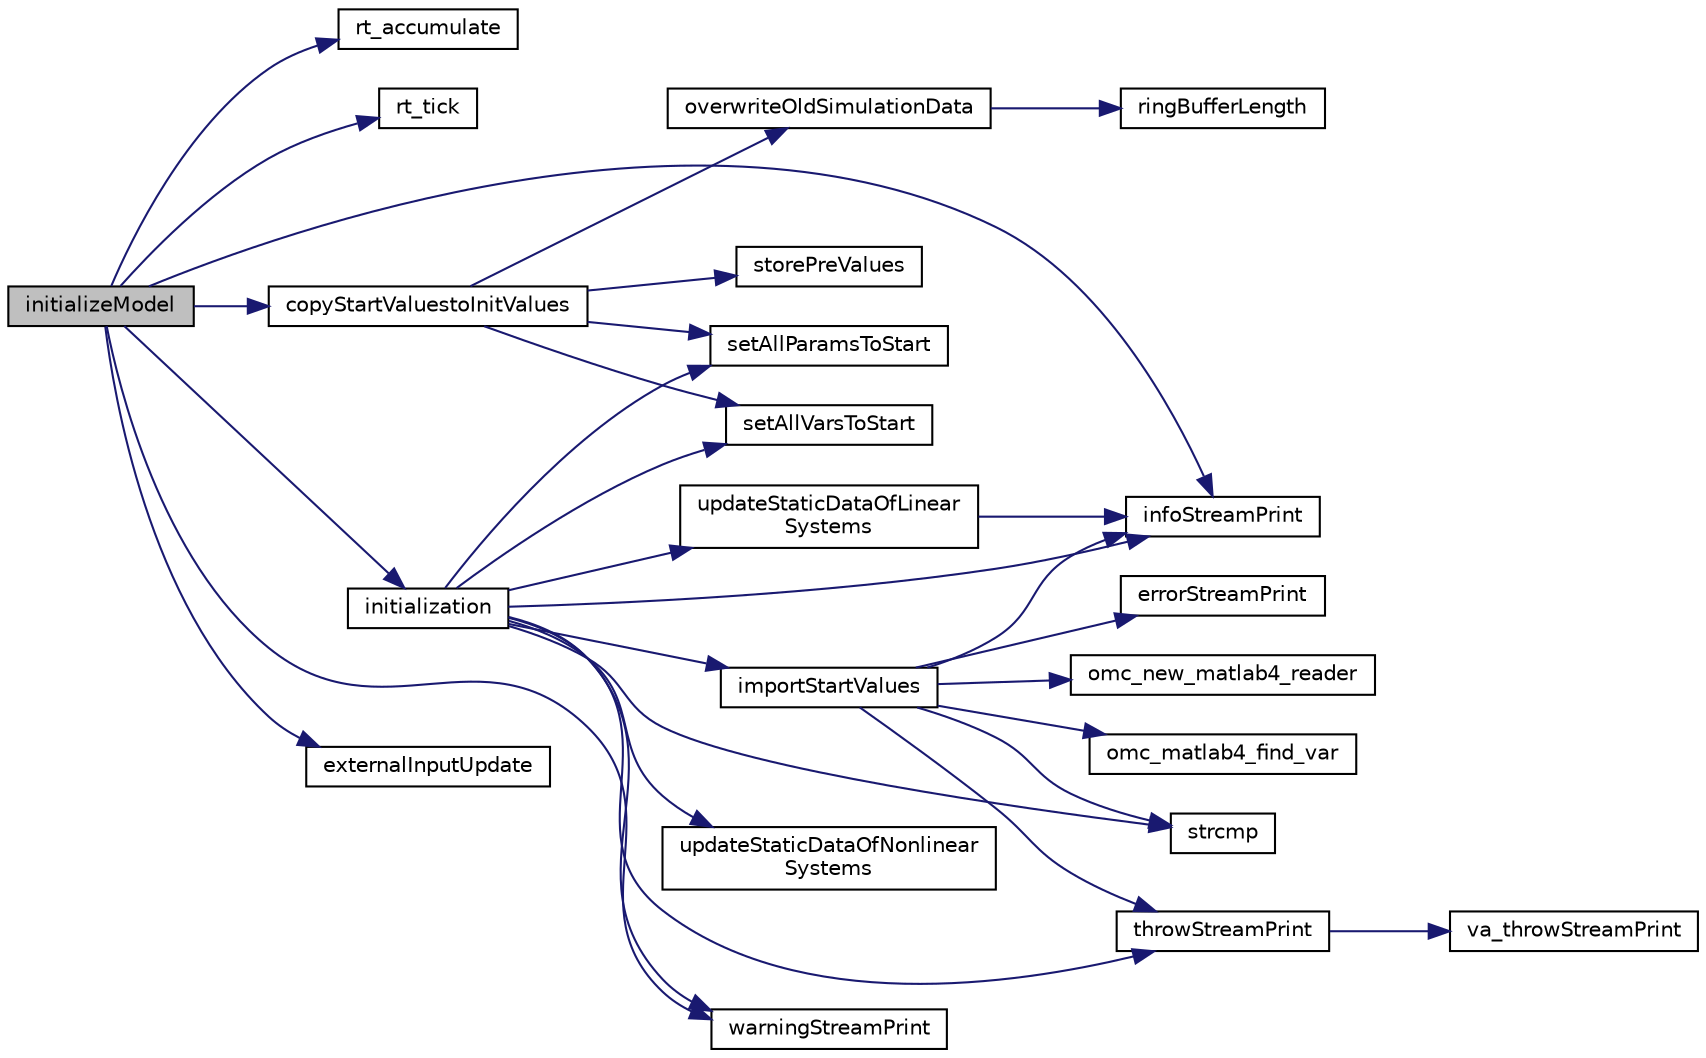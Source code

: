 digraph "initializeModel"
{
  edge [fontname="Helvetica",fontsize="10",labelfontname="Helvetica",labelfontsize="10"];
  node [fontname="Helvetica",fontsize="10",shape=record];
  rankdir="LR";
  Node17 [label="initializeModel",height=0.2,width=0.4,color="black", fillcolor="grey75", style="filled", fontcolor="black"];
  Node17 -> Node18 [color="midnightblue",fontsize="10",style="solid",fontname="Helvetica"];
  Node18 [label="rt_accumulate",height=0.2,width=0.4,color="black", fillcolor="white", style="filled",URL="$d7/d28/rtclock_8c.html#a3fac082492fd21c4f22d61f43ff9f349"];
  Node17 -> Node19 [color="midnightblue",fontsize="10",style="solid",fontname="Helvetica"];
  Node19 [label="rt_tick",height=0.2,width=0.4,color="black", fillcolor="white", style="filled",URL="$d7/d28/rtclock_8c.html#a3f601ddb8ffcd5269c769bad9b92544d"];
  Node17 -> Node20 [color="midnightblue",fontsize="10",style="solid",fontname="Helvetica"];
  Node20 [label="copyStartValuestoInitValues",height=0.2,width=0.4,color="black", fillcolor="white", style="filled",URL="$d6/dd5/model__help_8c.html#af32fe0740f6a477bdd896cad9038821c"];
  Node20 -> Node21 [color="midnightblue",fontsize="10",style="solid",fontname="Helvetica"];
  Node21 [label="setAllParamsToStart",height=0.2,width=0.4,color="black", fillcolor="white", style="filled",URL="$d6/dd5/model__help_8c.html#ad17ed44f7eabed9e1fee541c1f252e8e"];
  Node20 -> Node22 [color="midnightblue",fontsize="10",style="solid",fontname="Helvetica"];
  Node22 [label="setAllVarsToStart",height=0.2,width=0.4,color="black", fillcolor="white", style="filled",URL="$d6/dd5/model__help_8c.html#a6ae04868e695fcfb8411561a3c1cf832"];
  Node20 -> Node23 [color="midnightblue",fontsize="10",style="solid",fontname="Helvetica"];
  Node23 [label="storePreValues",height=0.2,width=0.4,color="black", fillcolor="white", style="filled",URL="$d6/dd5/model__help_8c.html#a211661e9ad1d147774c3f9c299ef84d3"];
  Node20 -> Node24 [color="midnightblue",fontsize="10",style="solid",fontname="Helvetica"];
  Node24 [label="overwriteOldSimulationData",height=0.2,width=0.4,color="black", fillcolor="white", style="filled",URL="$d6/dd5/model__help_8c.html#a651d2a9672747b3334f9242c5bd6a2d0"];
  Node24 -> Node25 [color="midnightblue",fontsize="10",style="solid",fontname="Helvetica"];
  Node25 [label="ringBufferLength",height=0.2,width=0.4,color="black", fillcolor="white", style="filled",URL="$d4/d77/ringbuffer_8c.html#a290a535e10f1487fa05055c47c2ae35b"];
  Node17 -> Node26 [color="midnightblue",fontsize="10",style="solid",fontname="Helvetica"];
  Node26 [label="externalInputUpdate",height=0.2,width=0.4,color="black", fillcolor="white", style="filled",URL="$d9/d48/external__input_8c.html#ae98b0965aad244f783115392c70b0b93"];
  Node17 -> Node27 [color="midnightblue",fontsize="10",style="solid",fontname="Helvetica"];
  Node27 [label="initialization",height=0.2,width=0.4,color="black", fillcolor="white", style="filled",URL="$da/dfc/initialization_8c.html#a73e0edd6825fcfe705c167a03057f6d7"];
  Node27 -> Node28 [color="midnightblue",fontsize="10",style="solid",fontname="Helvetica"];
  Node28 [label="infoStreamPrint",height=0.2,width=0.4,color="black", fillcolor="white", style="filled",URL="$d8/d3d/omc__error_8c.html#a10db3e5db0fc2d27b41ceafbbca0d2ad"];
  Node27 -> Node29 [color="midnightblue",fontsize="10",style="solid",fontname="Helvetica"];
  Node29 [label="strcmp",height=0.2,width=0.4,color="black", fillcolor="white", style="filled",URL="$db/d13/_c_vode_get_8m.html#ab022bbe018438998408fda94a327a547"];
  Node27 -> Node21 [color="midnightblue",fontsize="10",style="solid",fontname="Helvetica"];
  Node27 -> Node30 [color="midnightblue",fontsize="10",style="solid",fontname="Helvetica"];
  Node30 [label="importStartValues",height=0.2,width=0.4,color="black", fillcolor="white", style="filled",URL="$da/dfc/initialization_8c.html#adf746e0dabf452531423f36173bb82b3"];
  Node30 -> Node28 [color="midnightblue",fontsize="10",style="solid",fontname="Helvetica"];
  Node30 -> Node29 [color="midnightblue",fontsize="10",style="solid",fontname="Helvetica"];
  Node30 -> Node31 [color="midnightblue",fontsize="10",style="solid",fontname="Helvetica"];
  Node31 [label="errorStreamPrint",height=0.2,width=0.4,color="black", fillcolor="white", style="filled",URL="$d8/d3d/omc__error_8c.html#aeb82c693b8d07569e58d669755e277a4"];
  Node30 -> Node32 [color="midnightblue",fontsize="10",style="solid",fontname="Helvetica"];
  Node32 [label="omc_new_matlab4_reader",height=0.2,width=0.4,color="black", fillcolor="white", style="filled",URL="$d6/dbe/read__matlab4_8c.html#a32e6a9d3415214b5b54872cb6b137b73"];
  Node30 -> Node33 [color="midnightblue",fontsize="10",style="solid",fontname="Helvetica"];
  Node33 [label="throwStreamPrint",height=0.2,width=0.4,color="black", fillcolor="white", style="filled",URL="$d8/d3d/omc__error_8c.html#ace3549ed53d1ce9f60bcdfe2f941a592"];
  Node33 -> Node34 [color="midnightblue",fontsize="10",style="solid",fontname="Helvetica"];
  Node34 [label="va_throwStreamPrint",height=0.2,width=0.4,color="black", fillcolor="white", style="filled",URL="$d8/d3d/omc__error_8c.html#aa11774b25878a13bb0b79660763b3ca4"];
  Node30 -> Node35 [color="midnightblue",fontsize="10",style="solid",fontname="Helvetica"];
  Node35 [label="omc_matlab4_find_var",height=0.2,width=0.4,color="black", fillcolor="white", style="filled",URL="$d6/dbe/read__matlab4_8c.html#a28ef1ca4a2860cf3aec32e3eb61aa156"];
  Node27 -> Node22 [color="midnightblue",fontsize="10",style="solid",fontname="Helvetica"];
  Node27 -> Node36 [color="midnightblue",fontsize="10",style="solid",fontname="Helvetica"];
  Node36 [label="updateStaticDataOfLinear\lSystems",height=0.2,width=0.4,color="black", fillcolor="white", style="filled",URL="$d1/db9/linear_system_8c.html#a29def04885e4b781121c54e0319550d1"];
  Node36 -> Node28 [color="midnightblue",fontsize="10",style="solid",fontname="Helvetica"];
  Node27 -> Node37 [color="midnightblue",fontsize="10",style="solid",fontname="Helvetica"];
  Node37 [label="updateStaticDataOfNonlinear\lSystems",height=0.2,width=0.4,color="black", fillcolor="white", style="filled",URL="$d7/dd6/nonlinear_system_8c.html#a9ff581062b7c027b9aa06bc0ce0a7fda"];
  Node27 -> Node38 [color="midnightblue",fontsize="10",style="solid",fontname="Helvetica"];
  Node38 [label="warningStreamPrint",height=0.2,width=0.4,color="black", fillcolor="white", style="filled",URL="$d8/d3d/omc__error_8c.html#abe18b369e6a69395e9a328507f9548b9"];
  Node27 -> Node33 [color="midnightblue",fontsize="10",style="solid",fontname="Helvetica"];
  Node17 -> Node38 [color="midnightblue",fontsize="10",style="solid",fontname="Helvetica"];
  Node17 -> Node28 [color="midnightblue",fontsize="10",style="solid",fontname="Helvetica"];
}
